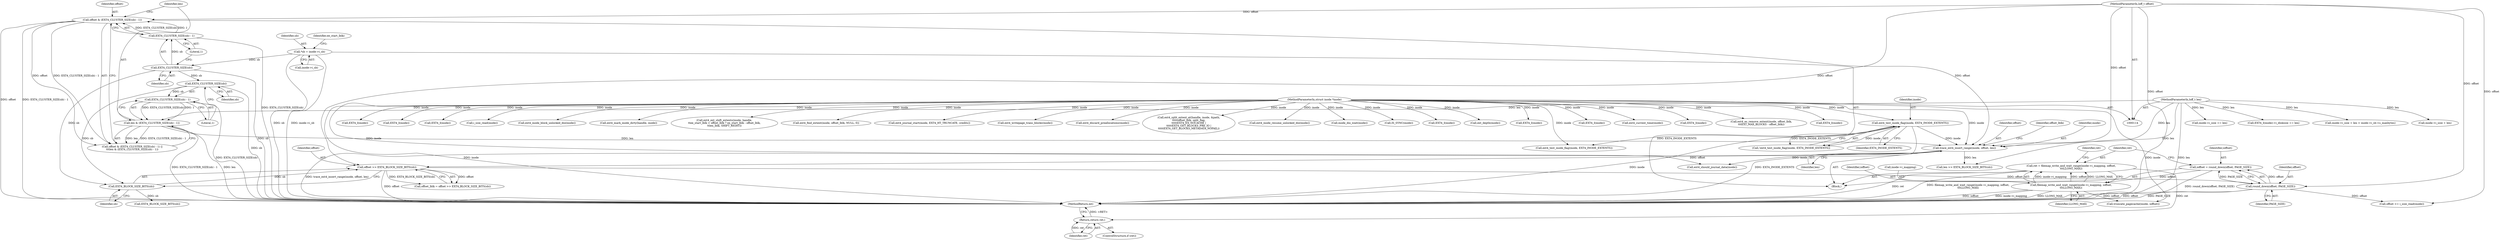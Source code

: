 digraph "0_linux_ea3d7209ca01da209cda6f0dea8be9cc4b7a933b_0@API" {
"1000215" [label="(Call,ret = filemap_write_and_wait_range(inode->i_mapping, ioffset,\n\t\t\tLLONG_MAX))"];
"1000217" [label="(Call,filemap_write_and_wait_range(inode->i_mapping, ioffset,\n\t\t\tLLONG_MAX))"];
"1000210" [label="(Call,ioffset = round_down(offset, PAGE_SIZE))"];
"1000212" [label="(Call,round_down(offset, PAGE_SIZE))"];
"1000186" [label="(Call,offset >> EXT4_BLOCK_SIZE_BITS(sb))"];
"1000180" [label="(Call,trace_ext4_insert_range(inode, offset, len))"];
"1000148" [label="(Call,ext4_test_inode_flag(inode, EXT4_INODE_EXTENTS))"];
"1000115" [label="(MethodParameterIn,struct inode *inode)"];
"1000156" [label="(Call,offset & (EXT4_CLUSTER_SIZE(sb) - 1))"];
"1000116" [label="(MethodParameterIn,loff_t offset)"];
"1000158" [label="(Call,EXT4_CLUSTER_SIZE(sb) - 1)"];
"1000159" [label="(Call,EXT4_CLUSTER_SIZE(sb))"];
"1000120" [label="(Call,*sb = inode->i_sb)"];
"1000162" [label="(Call,len & (EXT4_CLUSTER_SIZE(sb) - 1))"];
"1000117" [label="(MethodParameterIn,loff_t len)"];
"1000164" [label="(Call,EXT4_CLUSTER_SIZE(sb) - 1)"];
"1000165" [label="(Call,EXT4_CLUSTER_SIZE(sb))"];
"1000188" [label="(Call,EXT4_BLOCK_SIZE_BITS(sb))"];
"1000225" [label="(Return,return ret;)"];
"1000494" [label="(MethodReturn,int)"];
"1000189" [label="(Identifier,sb)"];
"1000274" [label="(Call,inode_dio_wait(inode))"];
"1000117" [label="(MethodParameterIn,loff_t len)"];
"1000197" [label="(Call,ext4_should_journal_data(inode))"];
"1000120" [label="(Call,*sb = inode->i_sb)"];
"1000180" [label="(Call,trace_ext4_insert_range(inode, offset, len))"];
"1000304" [label="(Call,inode->i_size += len)"];
"1000187" [label="(Identifier,offset)"];
"1000470" [label="(Call,IS_SYNC(inode))"];
"1000161" [label="(Literal,1)"];
"1000158" [label="(Call,EXT4_CLUSTER_SIZE(sb) - 1)"];
"1000336" [label="(Call,EXT4_I(inode))"];
"1000218" [label="(Call,inode->i_mapping)"];
"1000122" [label="(Call,inode->i_sb)"];
"1000162" [label="(Call,len & (EXT4_CLUSTER_SIZE(sb) - 1))"];
"1000309" [label="(Call,EXT4_I(inode)->i_disksize += len)"];
"1000188" [label="(Call,EXT4_BLOCK_SIZE_BITS(sb))"];
"1000361" [label="(Call,ext_depth(inode))"];
"1000116" [label="(MethodParameterIn,loff_t offset)"];
"1000226" [label="(Identifier,ret)"];
"1000466" [label="(Call,EXT4_I(inode))"];
"1000182" [label="(Identifier,offset)"];
"1000212" [label="(Call,round_down(offset, PAGE_SIZE))"];
"1000311" [label="(Call,EXT4_I(inode))"];
"1000118" [label="(Block,)"];
"1000323" [label="(Call,ext4_current_time(inode))"];
"1000428" [label="(Call,EXT4_I(inode))"];
"1000147" [label="(Call,!ext4_test_inode_flag(inode, EXT4_INODE_EXTENTS))"];
"1000150" [label="(Identifier,EXT4_INODE_EXTENTS)"];
"1000434" [label="(Call,ext4_es_remove_extent(inode, offset_lblk,\n\t\t\tEXT_MAX_BLOCKS - offset_lblk))"];
"1000216" [label="(Identifier,ret)"];
"1000159" [label="(Call,EXT4_CLUSTER_SIZE(sb))"];
"1000165" [label="(Call,EXT4_CLUSTER_SIZE(sb))"];
"1000224" [label="(Identifier,ret)"];
"1000222" [label="(Identifier,LLONG_MAX)"];
"1000481" [label="(Call,EXT4_I(inode))"];
"1000217" [label="(Call,filemap_write_and_wait_range(inode->i_mapping, ioffset,\n\t\t\tLLONG_MAX))"];
"1000234" [label="(Call,ext4_test_inode_flag(inode, EXT4_INODE_EXTENTS))"];
"1000164" [label="(Call,EXT4_CLUSTER_SIZE(sb) - 1)"];
"1000160" [label="(Identifier,sb)"];
"1000132" [label="(Identifier,ee_start_lblk)"];
"1000446" [label="(Call,EXT4_I(inode))"];
"1000184" [label="(Call,offset_lblk = offset >> EXT4_BLOCK_SIZE_BITS(sb))"];
"1000279" [label="(Call,EXT4_I(inode))"];
"1000355" [label="(Call,EXT4_I(inode))"];
"1000244" [label="(Call,inode->i_size + len > inode->i_sb->s_maxbytes)"];
"1000221" [label="(Identifier,ioffset)"];
"1000264" [label="(Call,i_size_read(inode))"];
"1000115" [label="(MethodParameterIn,struct inode *inode)"];
"1000166" [label="(Identifier,sb)"];
"1000186" [label="(Call,offset >> EXT4_BLOCK_SIZE_BITS(sb))"];
"1000156" [label="(Call,offset & (EXT4_CLUSTER_SIZE(sb) - 1))"];
"1000211" [label="(Identifier,ioffset)"];
"1000272" [label="(Call,ext4_inode_block_unlocked_dio(inode))"];
"1000192" [label="(Call,len >> EXT4_BLOCK_SIZE_BITS(sb))"];
"1000183" [label="(Identifier,len)"];
"1000210" [label="(Call,ioffset = round_down(offset, PAGE_SIZE))"];
"1000214" [label="(Identifier,PAGE_SIZE)"];
"1000185" [label="(Identifier,offset_lblk)"];
"1000155" [label="(Call,offset & (EXT4_CLUSTER_SIZE(sb) - 1) ||\n\t\t\tlen & (EXT4_CLUSTER_SIZE(sb) - 1))"];
"1000327" [label="(Call,ext4_mark_inode_dirty(handle, inode))"];
"1000452" [label="(Call,ext4_ext_shift_extents(inode, handle,\n\t\tee_start_lblk > offset_lblk ? ee_start_lblk : offset_lblk,\n\t\tlen_lblk, SHIFT_RIGHT))"];
"1000343" [label="(Call,ext4_find_extent(inode, offset_lblk, NULL, 0))"];
"1000291" [label="(Call,ext4_journal_start(inode, EXT4_HT_TRUNCATE, credits))"];
"1000163" [label="(Identifier,len)"];
"1000223" [label="(ControlStructure,if (ret))"];
"1000157" [label="(Identifier,offset)"];
"1000167" [label="(Literal,1)"];
"1000194" [label="(Call,EXT4_BLOCK_SIZE_BITS(sb))"];
"1000225" [label="(Return,return ret;)"];
"1000213" [label="(Identifier,offset)"];
"1000262" [label="(Call,offset >= i_size_read(inode))"];
"1000282" [label="(Call,truncate_pagecache(inode, ioffset))"];
"1000149" [label="(Identifier,inode)"];
"1000287" [label="(Call,ext4_writepage_trans_blocks(inode))"];
"1000339" [label="(Call,ext4_discard_preallocations(inode))"];
"1000181" [label="(Identifier,inode)"];
"1000404" [label="(Call,ext4_split_extent_at(handle, inode, &path,\n\t\t\t\t\toffset_lblk, split_flag,\n\t\t\t\t\tEXT4_EX_NOCACHE |\n\t\t\t\t\tEXT4_GET_BLOCKS_PRE_IO |\n\t\t\t\t\tEXT4_GET_BLOCKS_METADATA_NOFAIL))"];
"1000245" [label="(Call,inode->i_size + len)"];
"1000148" [label="(Call,ext4_test_inode_flag(inode, EXT4_INODE_EXTENTS))"];
"1000484" [label="(Call,ext4_inode_resume_unlocked_dio(inode))"];
"1000215" [label="(Call,ret = filemap_write_and_wait_range(inode->i_mapping, ioffset,\n\t\t\tLLONG_MAX))"];
"1000121" [label="(Identifier,sb)"];
"1000215" -> "1000118"  [label="AST: "];
"1000215" -> "1000217"  [label="CFG: "];
"1000216" -> "1000215"  [label="AST: "];
"1000217" -> "1000215"  [label="AST: "];
"1000224" -> "1000215"  [label="CFG: "];
"1000215" -> "1000494"  [label="DDG: ret"];
"1000215" -> "1000494"  [label="DDG: filemap_write_and_wait_range(inode->i_mapping, ioffset,\n\t\t\tLLONG_MAX)"];
"1000217" -> "1000215"  [label="DDG: inode->i_mapping"];
"1000217" -> "1000215"  [label="DDG: ioffset"];
"1000217" -> "1000215"  [label="DDG: LLONG_MAX"];
"1000215" -> "1000225"  [label="DDG: ret"];
"1000217" -> "1000222"  [label="CFG: "];
"1000218" -> "1000217"  [label="AST: "];
"1000221" -> "1000217"  [label="AST: "];
"1000222" -> "1000217"  [label="AST: "];
"1000217" -> "1000494"  [label="DDG: ioffset"];
"1000217" -> "1000494"  [label="DDG: inode->i_mapping"];
"1000217" -> "1000494"  [label="DDG: LLONG_MAX"];
"1000210" -> "1000217"  [label="DDG: ioffset"];
"1000217" -> "1000282"  [label="DDG: ioffset"];
"1000210" -> "1000118"  [label="AST: "];
"1000210" -> "1000212"  [label="CFG: "];
"1000211" -> "1000210"  [label="AST: "];
"1000212" -> "1000210"  [label="AST: "];
"1000216" -> "1000210"  [label="CFG: "];
"1000210" -> "1000494"  [label="DDG: round_down(offset, PAGE_SIZE)"];
"1000212" -> "1000210"  [label="DDG: offset"];
"1000212" -> "1000210"  [label="DDG: PAGE_SIZE"];
"1000212" -> "1000214"  [label="CFG: "];
"1000213" -> "1000212"  [label="AST: "];
"1000214" -> "1000212"  [label="AST: "];
"1000212" -> "1000494"  [label="DDG: PAGE_SIZE"];
"1000212" -> "1000494"  [label="DDG: offset"];
"1000186" -> "1000212"  [label="DDG: offset"];
"1000116" -> "1000212"  [label="DDG: offset"];
"1000212" -> "1000262"  [label="DDG: offset"];
"1000186" -> "1000184"  [label="AST: "];
"1000186" -> "1000188"  [label="CFG: "];
"1000187" -> "1000186"  [label="AST: "];
"1000188" -> "1000186"  [label="AST: "];
"1000184" -> "1000186"  [label="CFG: "];
"1000186" -> "1000494"  [label="DDG: offset"];
"1000186" -> "1000184"  [label="DDG: offset"];
"1000186" -> "1000184"  [label="DDG: EXT4_BLOCK_SIZE_BITS(sb)"];
"1000180" -> "1000186"  [label="DDG: offset"];
"1000116" -> "1000186"  [label="DDG: offset"];
"1000188" -> "1000186"  [label="DDG: sb"];
"1000180" -> "1000118"  [label="AST: "];
"1000180" -> "1000183"  [label="CFG: "];
"1000181" -> "1000180"  [label="AST: "];
"1000182" -> "1000180"  [label="AST: "];
"1000183" -> "1000180"  [label="AST: "];
"1000185" -> "1000180"  [label="CFG: "];
"1000180" -> "1000494"  [label="DDG: trace_ext4_insert_range(inode, offset, len)"];
"1000148" -> "1000180"  [label="DDG: inode"];
"1000115" -> "1000180"  [label="DDG: inode"];
"1000156" -> "1000180"  [label="DDG: offset"];
"1000116" -> "1000180"  [label="DDG: offset"];
"1000162" -> "1000180"  [label="DDG: len"];
"1000117" -> "1000180"  [label="DDG: len"];
"1000180" -> "1000192"  [label="DDG: len"];
"1000180" -> "1000197"  [label="DDG: inode"];
"1000148" -> "1000147"  [label="AST: "];
"1000148" -> "1000150"  [label="CFG: "];
"1000149" -> "1000148"  [label="AST: "];
"1000150" -> "1000148"  [label="AST: "];
"1000147" -> "1000148"  [label="CFG: "];
"1000148" -> "1000494"  [label="DDG: inode"];
"1000148" -> "1000494"  [label="DDG: EXT4_INODE_EXTENTS"];
"1000148" -> "1000147"  [label="DDG: inode"];
"1000148" -> "1000147"  [label="DDG: EXT4_INODE_EXTENTS"];
"1000115" -> "1000148"  [label="DDG: inode"];
"1000148" -> "1000234"  [label="DDG: EXT4_INODE_EXTENTS"];
"1000115" -> "1000114"  [label="AST: "];
"1000115" -> "1000494"  [label="DDG: inode"];
"1000115" -> "1000197"  [label="DDG: inode"];
"1000115" -> "1000234"  [label="DDG: inode"];
"1000115" -> "1000264"  [label="DDG: inode"];
"1000115" -> "1000272"  [label="DDG: inode"];
"1000115" -> "1000274"  [label="DDG: inode"];
"1000115" -> "1000279"  [label="DDG: inode"];
"1000115" -> "1000282"  [label="DDG: inode"];
"1000115" -> "1000287"  [label="DDG: inode"];
"1000115" -> "1000291"  [label="DDG: inode"];
"1000115" -> "1000311"  [label="DDG: inode"];
"1000115" -> "1000323"  [label="DDG: inode"];
"1000115" -> "1000327"  [label="DDG: inode"];
"1000115" -> "1000336"  [label="DDG: inode"];
"1000115" -> "1000339"  [label="DDG: inode"];
"1000115" -> "1000343"  [label="DDG: inode"];
"1000115" -> "1000355"  [label="DDG: inode"];
"1000115" -> "1000361"  [label="DDG: inode"];
"1000115" -> "1000404"  [label="DDG: inode"];
"1000115" -> "1000428"  [label="DDG: inode"];
"1000115" -> "1000434"  [label="DDG: inode"];
"1000115" -> "1000446"  [label="DDG: inode"];
"1000115" -> "1000452"  [label="DDG: inode"];
"1000115" -> "1000466"  [label="DDG: inode"];
"1000115" -> "1000470"  [label="DDG: inode"];
"1000115" -> "1000481"  [label="DDG: inode"];
"1000115" -> "1000484"  [label="DDG: inode"];
"1000156" -> "1000155"  [label="AST: "];
"1000156" -> "1000158"  [label="CFG: "];
"1000157" -> "1000156"  [label="AST: "];
"1000158" -> "1000156"  [label="AST: "];
"1000163" -> "1000156"  [label="CFG: "];
"1000155" -> "1000156"  [label="CFG: "];
"1000156" -> "1000494"  [label="DDG: offset"];
"1000156" -> "1000494"  [label="DDG: EXT4_CLUSTER_SIZE(sb) - 1"];
"1000156" -> "1000155"  [label="DDG: offset"];
"1000156" -> "1000155"  [label="DDG: EXT4_CLUSTER_SIZE(sb) - 1"];
"1000116" -> "1000156"  [label="DDG: offset"];
"1000158" -> "1000156"  [label="DDG: EXT4_CLUSTER_SIZE(sb)"];
"1000158" -> "1000156"  [label="DDG: 1"];
"1000116" -> "1000114"  [label="AST: "];
"1000116" -> "1000494"  [label="DDG: offset"];
"1000116" -> "1000262"  [label="DDG: offset"];
"1000158" -> "1000161"  [label="CFG: "];
"1000159" -> "1000158"  [label="AST: "];
"1000161" -> "1000158"  [label="AST: "];
"1000158" -> "1000494"  [label="DDG: EXT4_CLUSTER_SIZE(sb)"];
"1000159" -> "1000158"  [label="DDG: sb"];
"1000159" -> "1000160"  [label="CFG: "];
"1000160" -> "1000159"  [label="AST: "];
"1000161" -> "1000159"  [label="CFG: "];
"1000159" -> "1000494"  [label="DDG: sb"];
"1000120" -> "1000159"  [label="DDG: sb"];
"1000159" -> "1000165"  [label="DDG: sb"];
"1000159" -> "1000188"  [label="DDG: sb"];
"1000120" -> "1000118"  [label="AST: "];
"1000120" -> "1000122"  [label="CFG: "];
"1000121" -> "1000120"  [label="AST: "];
"1000122" -> "1000120"  [label="AST: "];
"1000132" -> "1000120"  [label="CFG: "];
"1000120" -> "1000494"  [label="DDG: sb"];
"1000120" -> "1000494"  [label="DDG: inode->i_sb"];
"1000162" -> "1000155"  [label="AST: "];
"1000162" -> "1000164"  [label="CFG: "];
"1000163" -> "1000162"  [label="AST: "];
"1000164" -> "1000162"  [label="AST: "];
"1000155" -> "1000162"  [label="CFG: "];
"1000162" -> "1000494"  [label="DDG: EXT4_CLUSTER_SIZE(sb) - 1"];
"1000162" -> "1000494"  [label="DDG: len"];
"1000162" -> "1000155"  [label="DDG: len"];
"1000162" -> "1000155"  [label="DDG: EXT4_CLUSTER_SIZE(sb) - 1"];
"1000117" -> "1000162"  [label="DDG: len"];
"1000164" -> "1000162"  [label="DDG: EXT4_CLUSTER_SIZE(sb)"];
"1000164" -> "1000162"  [label="DDG: 1"];
"1000117" -> "1000114"  [label="AST: "];
"1000117" -> "1000494"  [label="DDG: len"];
"1000117" -> "1000192"  [label="DDG: len"];
"1000117" -> "1000244"  [label="DDG: len"];
"1000117" -> "1000245"  [label="DDG: len"];
"1000117" -> "1000304"  [label="DDG: len"];
"1000117" -> "1000309"  [label="DDG: len"];
"1000164" -> "1000167"  [label="CFG: "];
"1000165" -> "1000164"  [label="AST: "];
"1000167" -> "1000164"  [label="AST: "];
"1000164" -> "1000494"  [label="DDG: EXT4_CLUSTER_SIZE(sb)"];
"1000165" -> "1000164"  [label="DDG: sb"];
"1000165" -> "1000166"  [label="CFG: "];
"1000166" -> "1000165"  [label="AST: "];
"1000167" -> "1000165"  [label="CFG: "];
"1000165" -> "1000494"  [label="DDG: sb"];
"1000165" -> "1000188"  [label="DDG: sb"];
"1000188" -> "1000189"  [label="CFG: "];
"1000189" -> "1000188"  [label="AST: "];
"1000188" -> "1000194"  [label="DDG: sb"];
"1000225" -> "1000223"  [label="AST: "];
"1000225" -> "1000226"  [label="CFG: "];
"1000226" -> "1000225"  [label="AST: "];
"1000494" -> "1000225"  [label="CFG: "];
"1000225" -> "1000494"  [label="DDG: <RET>"];
"1000226" -> "1000225"  [label="DDG: ret"];
}
